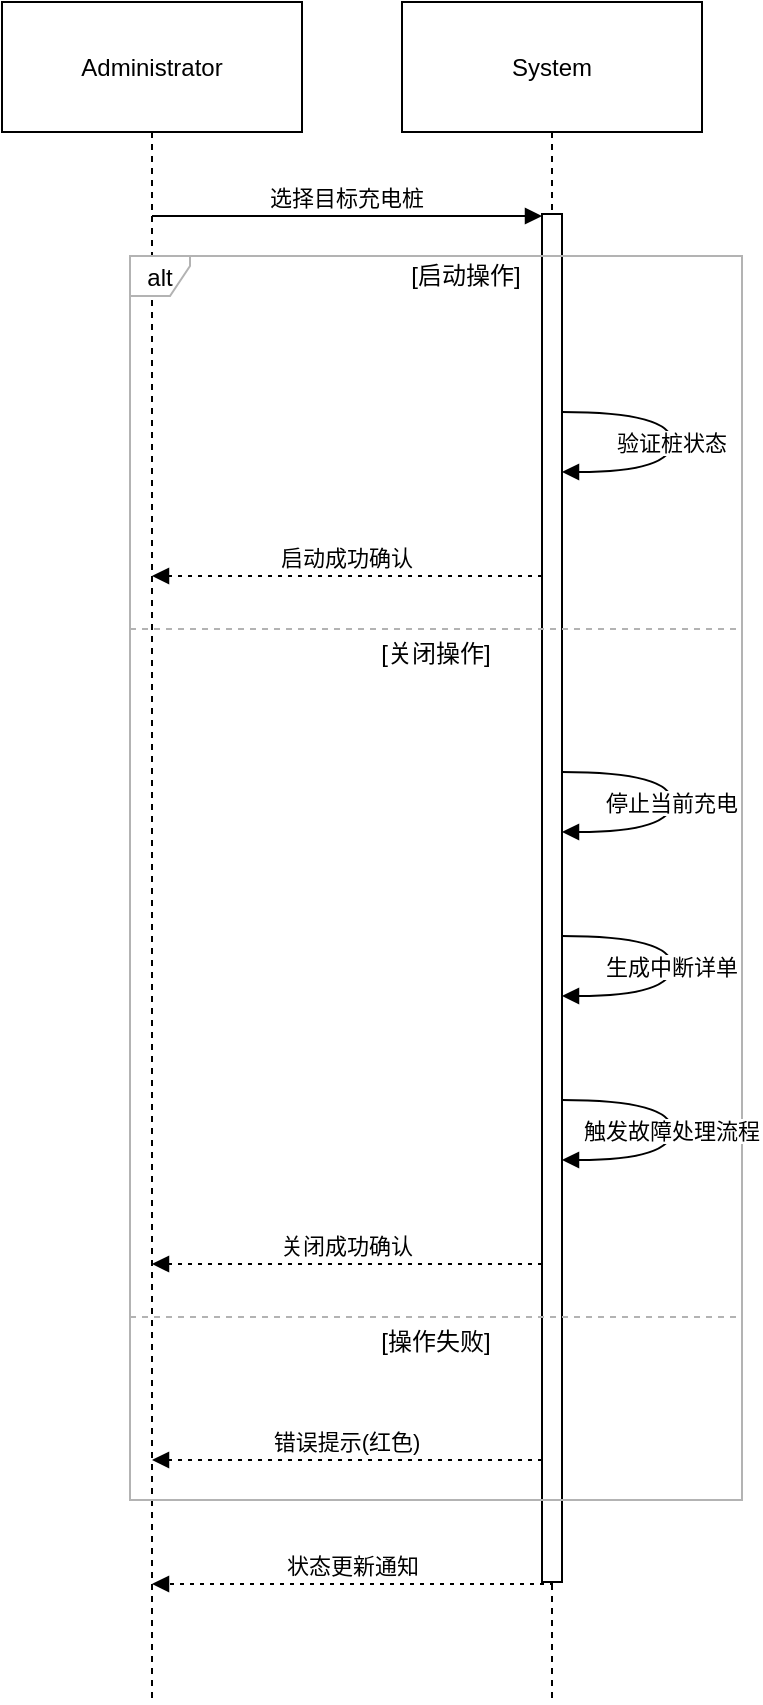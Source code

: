 <mxfile version="26.2.13">
  <diagram name="第 1 页" id="2BHJ6eeiq_Yv8pMzbxQ_">
    <mxGraphModel dx="985" dy="587" grid="1" gridSize="10" guides="1" tooltips="1" connect="1" arrows="1" fold="1" page="1" pageScale="1" pageWidth="827" pageHeight="1169" math="0" shadow="0">
      <root>
        <mxCell id="0" />
        <mxCell id="1" parent="0" />
        <mxCell id="VgWMmSqCkl9dI5_7_QPs-1" value="Administrator" style="shape=umlLifeline;perimeter=lifelinePerimeter;whiteSpace=wrap;container=1;dropTarget=0;collapsible=0;recursiveResize=0;outlineConnect=0;portConstraint=eastwest;newEdgeStyle={&quot;edgeStyle&quot;:&quot;elbowEdgeStyle&quot;,&quot;elbow&quot;:&quot;vertical&quot;,&quot;curved&quot;:0,&quot;rounded&quot;:0};size=65;" vertex="1" parent="1">
          <mxGeometry x="229" y="20" width="150" height="850" as="geometry" />
        </mxCell>
        <mxCell id="VgWMmSqCkl9dI5_7_QPs-2" value="System" style="shape=umlLifeline;perimeter=lifelinePerimeter;whiteSpace=wrap;container=1;dropTarget=0;collapsible=0;recursiveResize=0;outlineConnect=0;portConstraint=eastwest;newEdgeStyle={&quot;edgeStyle&quot;:&quot;elbowEdgeStyle&quot;,&quot;elbow&quot;:&quot;vertical&quot;,&quot;curved&quot;:0,&quot;rounded&quot;:0};size=65;" vertex="1" parent="1">
          <mxGeometry x="429" y="20" width="150" height="850" as="geometry" />
        </mxCell>
        <mxCell id="VgWMmSqCkl9dI5_7_QPs-3" value="" style="points=[];perimeter=orthogonalPerimeter;outlineConnect=0;targetShapes=umlLifeline;portConstraint=eastwest;newEdgeStyle={&quot;edgeStyle&quot;:&quot;elbowEdgeStyle&quot;,&quot;elbow&quot;:&quot;vertical&quot;,&quot;curved&quot;:0,&quot;rounded&quot;:0}" vertex="1" parent="VgWMmSqCkl9dI5_7_QPs-2">
          <mxGeometry x="70" y="106" width="10" height="684" as="geometry" />
        </mxCell>
        <mxCell id="VgWMmSqCkl9dI5_7_QPs-4" value="alt" style="shape=umlFrame;pointerEvents=0;dropTarget=0;strokeColor=#B3B3B3;height=20;width=30" vertex="1" parent="1">
          <mxGeometry x="293" y="147" width="306" height="622" as="geometry" />
        </mxCell>
        <mxCell id="VgWMmSqCkl9dI5_7_QPs-5" value="[启动操作]" style="text;strokeColor=none;fillColor=none;align=center;verticalAlign=middle;whiteSpace=wrap;" vertex="1" parent="VgWMmSqCkl9dI5_7_QPs-4">
          <mxGeometry x="30" width="276" height="20" as="geometry" />
        </mxCell>
        <mxCell id="VgWMmSqCkl9dI5_7_QPs-6" value="[关闭操作]" style="shape=line;dashed=1;whiteSpace=wrap;verticalAlign=top;labelPosition=center;verticalLabelPosition=middle;align=center;strokeColor=#B3B3B3;" vertex="1" parent="VgWMmSqCkl9dI5_7_QPs-4">
          <mxGeometry y="185" width="306" height="3" as="geometry" />
        </mxCell>
        <mxCell id="VgWMmSqCkl9dI5_7_QPs-7" value="[操作失败]" style="shape=line;dashed=1;whiteSpace=wrap;verticalAlign=top;labelPosition=center;verticalLabelPosition=middle;align=center;strokeColor=#B3B3B3;" vertex="1" parent="VgWMmSqCkl9dI5_7_QPs-4">
          <mxGeometry y="529" width="306" height="3" as="geometry" />
        </mxCell>
        <mxCell id="VgWMmSqCkl9dI5_7_QPs-8" value="选择目标充电桩" style="verticalAlign=bottom;edgeStyle=elbowEdgeStyle;elbow=vertical;curved=0;rounded=0;endArrow=block;" edge="1" parent="1" source="VgWMmSqCkl9dI5_7_QPs-1" target="VgWMmSqCkl9dI5_7_QPs-3">
          <mxGeometry relative="1" as="geometry">
            <Array as="points">
              <mxPoint x="411" y="127" />
            </Array>
          </mxGeometry>
        </mxCell>
        <mxCell id="VgWMmSqCkl9dI5_7_QPs-9" value="验证桩状态" style="curved=1;endArrow=block;rounded=0;" edge="1" parent="1" source="VgWMmSqCkl9dI5_7_QPs-3" target="VgWMmSqCkl9dI5_7_QPs-3">
          <mxGeometry relative="1" as="geometry">
            <Array as="points">
              <mxPoint x="564" y="225" />
              <mxPoint x="564" y="255" />
            </Array>
          </mxGeometry>
        </mxCell>
        <mxCell id="VgWMmSqCkl9dI5_7_QPs-10" value="启动成功确认" style="verticalAlign=bottom;edgeStyle=elbowEdgeStyle;elbow=vertical;curved=0;rounded=0;dashed=1;dashPattern=2 3;endArrow=block;" edge="1" parent="1" source="VgWMmSqCkl9dI5_7_QPs-3" target="VgWMmSqCkl9dI5_7_QPs-1">
          <mxGeometry relative="1" as="geometry">
            <Array as="points">
              <mxPoint x="414" y="307" />
            </Array>
          </mxGeometry>
        </mxCell>
        <mxCell id="VgWMmSqCkl9dI5_7_QPs-11" value="停止当前充电" style="curved=1;endArrow=block;rounded=0;" edge="1" parent="1" source="VgWMmSqCkl9dI5_7_QPs-3" target="VgWMmSqCkl9dI5_7_QPs-3">
          <mxGeometry relative="1" as="geometry">
            <Array as="points">
              <mxPoint x="564" y="405" />
              <mxPoint x="564" y="435" />
            </Array>
          </mxGeometry>
        </mxCell>
        <mxCell id="VgWMmSqCkl9dI5_7_QPs-12" value="生成中断详单" style="curved=1;endArrow=block;rounded=0;" edge="1" parent="1" source="VgWMmSqCkl9dI5_7_QPs-3" target="VgWMmSqCkl9dI5_7_QPs-3">
          <mxGeometry relative="1" as="geometry">
            <Array as="points">
              <mxPoint x="564" y="487" />
              <mxPoint x="564" y="517" />
            </Array>
          </mxGeometry>
        </mxCell>
        <mxCell id="VgWMmSqCkl9dI5_7_QPs-13" value="触发故障处理流程" style="curved=1;endArrow=block;rounded=0;" edge="1" parent="1" source="VgWMmSqCkl9dI5_7_QPs-3" target="VgWMmSqCkl9dI5_7_QPs-3">
          <mxGeometry relative="1" as="geometry">
            <Array as="points">
              <mxPoint x="564" y="569" />
              <mxPoint x="564" y="599" />
            </Array>
          </mxGeometry>
        </mxCell>
        <mxCell id="VgWMmSqCkl9dI5_7_QPs-14" value="关闭成功确认" style="verticalAlign=bottom;edgeStyle=elbowEdgeStyle;elbow=vertical;curved=0;rounded=0;dashed=1;dashPattern=2 3;endArrow=block;" edge="1" parent="1" source="VgWMmSqCkl9dI5_7_QPs-3" target="VgWMmSqCkl9dI5_7_QPs-1">
          <mxGeometry relative="1" as="geometry">
            <Array as="points">
              <mxPoint x="414" y="651" />
            </Array>
          </mxGeometry>
        </mxCell>
        <mxCell id="VgWMmSqCkl9dI5_7_QPs-15" value="错误提示(红色)" style="verticalAlign=bottom;edgeStyle=elbowEdgeStyle;elbow=vertical;curved=0;rounded=0;dashed=1;dashPattern=2 3;endArrow=block;" edge="1" parent="1" source="VgWMmSqCkl9dI5_7_QPs-3" target="VgWMmSqCkl9dI5_7_QPs-1">
          <mxGeometry relative="1" as="geometry">
            <Array as="points">
              <mxPoint x="414" y="749" />
            </Array>
          </mxGeometry>
        </mxCell>
        <mxCell id="VgWMmSqCkl9dI5_7_QPs-16" value="状态更新通知" style="verticalAlign=bottom;edgeStyle=elbowEdgeStyle;elbow=vertical;curved=0;rounded=0;dashed=1;dashPattern=2 3;endArrow=block;" edge="1" parent="1" source="VgWMmSqCkl9dI5_7_QPs-3" target="VgWMmSqCkl9dI5_7_QPs-1">
          <mxGeometry relative="1" as="geometry">
            <Array as="points">
              <mxPoint x="414" y="811" />
            </Array>
          </mxGeometry>
        </mxCell>
      </root>
    </mxGraphModel>
  </diagram>
</mxfile>
